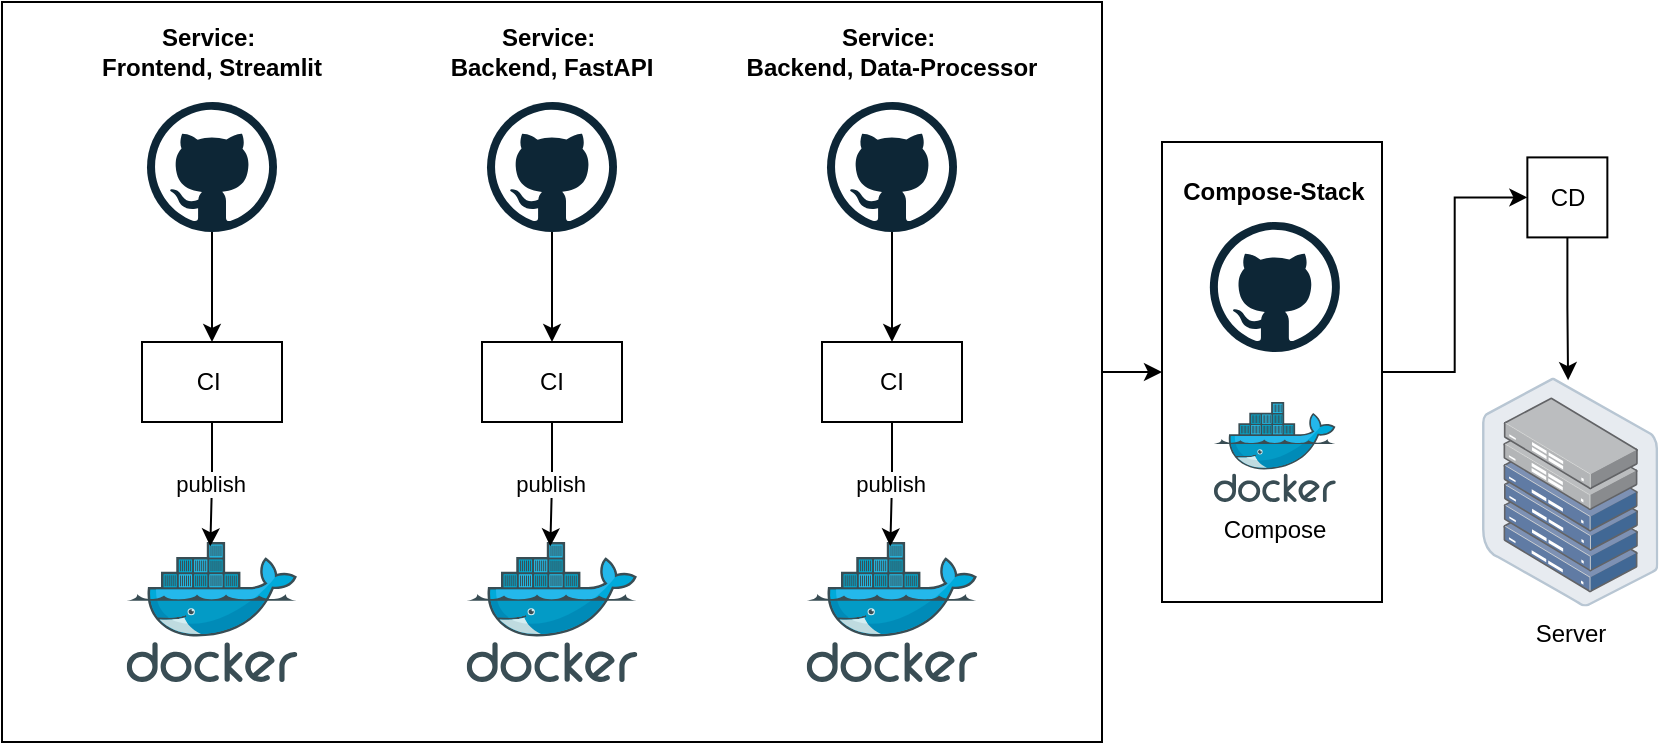 <mxfile version="26.0.16">
  <diagram name="Seite-1" id="C0mX4AlOYedvDiONm1UZ">
    <mxGraphModel dx="1047" dy="955" grid="1" gridSize="10" guides="1" tooltips="1" connect="1" arrows="1" fold="1" page="1" pageScale="1" pageWidth="827" pageHeight="1169" math="0" shadow="0">
      <root>
        <mxCell id="0" />
        <mxCell id="1" parent="0" />
        <mxCell id="xq37qWWrgBNqL2LhlARQ-3" style="edgeStyle=orthogonalEdgeStyle;rounded=0;orthogonalLoop=1;jettySize=auto;html=1;" parent="1" source="-5nR3zmqGwLBVs8ZNcRx-40" target="-5nR3zmqGwLBVs8ZNcRx-41" edge="1">
          <mxGeometry relative="1" as="geometry" />
        </mxCell>
        <mxCell id="-5nR3zmqGwLBVs8ZNcRx-40" value="" style="rounded=0;whiteSpace=wrap;html=1;" parent="1" vertex="1">
          <mxGeometry x="950" y="170" width="550" height="370" as="geometry" />
        </mxCell>
        <mxCell id="-5nR3zmqGwLBVs8ZNcRx-2" value="CI&amp;nbsp;" style="rounded=0;whiteSpace=wrap;html=1;" parent="1" vertex="1">
          <mxGeometry x="1020.0" y="340" width="70" height="40" as="geometry" />
        </mxCell>
        <mxCell id="-5nR3zmqGwLBVs8ZNcRx-5" value="Server" style="image;points=[];aspect=fixed;html=1;align=center;shadow=0;dashed=0;image=img/lib/allied_telesis/storage/Datacenter_Server_Half_Rack_ToR.svg;" parent="1" vertex="1">
          <mxGeometry x="1690.0" y="357.7" width="88.2" height="114.6" as="geometry" />
        </mxCell>
        <mxCell id="-5nR3zmqGwLBVs8ZNcRx-6" value="" style="image;sketch=0;aspect=fixed;html=1;points=[];align=center;fontSize=12;image=img/lib/mscae/Docker.svg;" parent="1" vertex="1">
          <mxGeometry x="1012.32" y="440" width="85.37" height="70" as="geometry" />
        </mxCell>
        <mxCell id="-5nR3zmqGwLBVs8ZNcRx-9" value="&lt;b&gt;Service:&amp;nbsp;&lt;/b&gt;&lt;div&gt;&lt;b&gt;Frontend, Streamlit&lt;/b&gt;&lt;/div&gt;" style="text;html=1;align=center;verticalAlign=middle;whiteSpace=wrap;rounded=0;" parent="1" vertex="1">
          <mxGeometry x="970.01" y="180" width="170" height="30" as="geometry" />
        </mxCell>
        <mxCell id="-5nR3zmqGwLBVs8ZNcRx-13" value="&lt;div&gt;&lt;br&gt;&lt;/div&gt;&lt;div&gt;&lt;br&gt;&lt;/div&gt;" style="edgeStyle=orthogonalEdgeStyle;rounded=0;orthogonalLoop=1;jettySize=auto;html=1;entryX=0.5;entryY=0;entryDx=0;entryDy=0;" parent="1" source="-5nR3zmqGwLBVs8ZNcRx-11" target="-5nR3zmqGwLBVs8ZNcRx-2" edge="1">
          <mxGeometry relative="1" as="geometry" />
        </mxCell>
        <mxCell id="-5nR3zmqGwLBVs8ZNcRx-11" value="" style="dashed=0;outlineConnect=0;html=1;align=center;labelPosition=center;verticalLabelPosition=bottom;verticalAlign=top;shape=mxgraph.weblogos.github" parent="1" vertex="1">
          <mxGeometry x="1022.5" y="220" width="65" height="65" as="geometry" />
        </mxCell>
        <mxCell id="-5nR3zmqGwLBVs8ZNcRx-14" value="publish" style="edgeStyle=orthogonalEdgeStyle;rounded=0;orthogonalLoop=1;jettySize=auto;html=1;entryX=0.49;entryY=0.031;entryDx=0;entryDy=0;entryPerimeter=0;" parent="1" source="-5nR3zmqGwLBVs8ZNcRx-2" target="-5nR3zmqGwLBVs8ZNcRx-6" edge="1">
          <mxGeometry relative="1" as="geometry" />
        </mxCell>
        <mxCell id="-5nR3zmqGwLBVs8ZNcRx-17" value="CI" style="rounded=0;whiteSpace=wrap;html=1;" parent="1" vertex="1">
          <mxGeometry x="1190" y="340" width="70" height="40" as="geometry" />
        </mxCell>
        <mxCell id="-5nR3zmqGwLBVs8ZNcRx-18" value="" style="image;sketch=0;aspect=fixed;html=1;points=[];align=center;fontSize=12;image=img/lib/mscae/Docker.svg;" parent="1" vertex="1">
          <mxGeometry x="1182.32" y="440" width="85.37" height="70" as="geometry" />
        </mxCell>
        <mxCell id="-5nR3zmqGwLBVs8ZNcRx-19" value="&lt;b&gt;Service:&amp;nbsp;&lt;/b&gt;&lt;div&gt;&lt;b&gt;Backend, FastAPI&lt;/b&gt;&lt;/div&gt;" style="text;html=1;align=center;verticalAlign=middle;whiteSpace=wrap;rounded=0;" parent="1" vertex="1">
          <mxGeometry x="1140" y="180" width="170" height="30" as="geometry" />
        </mxCell>
        <mxCell id="-5nR3zmqGwLBVs8ZNcRx-20" value="&lt;div&gt;&lt;br&gt;&lt;/div&gt;&lt;div&gt;&lt;br&gt;&lt;/div&gt;" style="edgeStyle=orthogonalEdgeStyle;rounded=0;orthogonalLoop=1;jettySize=auto;html=1;entryX=0.5;entryY=0;entryDx=0;entryDy=0;" parent="1" source="-5nR3zmqGwLBVs8ZNcRx-21" target="-5nR3zmqGwLBVs8ZNcRx-17" edge="1">
          <mxGeometry relative="1" as="geometry" />
        </mxCell>
        <mxCell id="-5nR3zmqGwLBVs8ZNcRx-21" value="" style="dashed=0;outlineConnect=0;html=1;align=center;labelPosition=center;verticalLabelPosition=bottom;verticalAlign=top;shape=mxgraph.weblogos.github" parent="1" vertex="1">
          <mxGeometry x="1192.5" y="220" width="65" height="65" as="geometry" />
        </mxCell>
        <mxCell id="-5nR3zmqGwLBVs8ZNcRx-22" value="publish" style="edgeStyle=orthogonalEdgeStyle;rounded=0;orthogonalLoop=1;jettySize=auto;html=1;entryX=0.49;entryY=0.031;entryDx=0;entryDy=0;entryPerimeter=0;" parent="1" source="-5nR3zmqGwLBVs8ZNcRx-17" target="-5nR3zmqGwLBVs8ZNcRx-18" edge="1">
          <mxGeometry relative="1" as="geometry" />
        </mxCell>
        <mxCell id="-5nR3zmqGwLBVs8ZNcRx-23" value="CI" style="rounded=0;whiteSpace=wrap;html=1;" parent="1" vertex="1">
          <mxGeometry x="1360" y="340" width="70" height="40" as="geometry" />
        </mxCell>
        <mxCell id="-5nR3zmqGwLBVs8ZNcRx-24" value="" style="image;sketch=0;aspect=fixed;html=1;points=[];align=center;fontSize=12;image=img/lib/mscae/Docker.svg;" parent="1" vertex="1">
          <mxGeometry x="1352.32" y="440" width="85.37" height="70" as="geometry" />
        </mxCell>
        <mxCell id="-5nR3zmqGwLBVs8ZNcRx-25" value="&lt;b&gt;Service:&amp;nbsp;&lt;/b&gt;&lt;div&gt;&lt;b&gt;Backend, Data-Processor&lt;/b&gt;&lt;/div&gt;" style="text;html=1;align=center;verticalAlign=middle;whiteSpace=wrap;rounded=0;" parent="1" vertex="1">
          <mxGeometry x="1310" y="180" width="170" height="30" as="geometry" />
        </mxCell>
        <mxCell id="-5nR3zmqGwLBVs8ZNcRx-26" value="&lt;div&gt;&lt;br&gt;&lt;/div&gt;&lt;div&gt;&lt;br&gt;&lt;/div&gt;" style="edgeStyle=orthogonalEdgeStyle;rounded=0;orthogonalLoop=1;jettySize=auto;html=1;entryX=0.5;entryY=0;entryDx=0;entryDy=0;" parent="1" source="-5nR3zmqGwLBVs8ZNcRx-27" target="-5nR3zmqGwLBVs8ZNcRx-23" edge="1">
          <mxGeometry relative="1" as="geometry" />
        </mxCell>
        <mxCell id="-5nR3zmqGwLBVs8ZNcRx-27" value="" style="dashed=0;outlineConnect=0;html=1;align=center;labelPosition=center;verticalLabelPosition=bottom;verticalAlign=top;shape=mxgraph.weblogos.github" parent="1" vertex="1">
          <mxGeometry x="1362.5" y="220" width="65" height="65" as="geometry" />
        </mxCell>
        <mxCell id="-5nR3zmqGwLBVs8ZNcRx-28" value="publish" style="edgeStyle=orthogonalEdgeStyle;rounded=0;orthogonalLoop=1;jettySize=auto;html=1;entryX=0.49;entryY=0.031;entryDx=0;entryDy=0;entryPerimeter=0;" parent="1" source="-5nR3zmqGwLBVs8ZNcRx-23" target="-5nR3zmqGwLBVs8ZNcRx-24" edge="1">
          <mxGeometry relative="1" as="geometry" />
        </mxCell>
        <mxCell id="-5nR3zmqGwLBVs8ZNcRx-49" value="CD" style="rounded=0;whiteSpace=wrap;html=1;" parent="1" vertex="1">
          <mxGeometry x="1712.68" y="247.7" width="40" height="40" as="geometry" />
        </mxCell>
        <mxCell id="xq37qWWrgBNqL2LhlARQ-1" style="edgeStyle=orthogonalEdgeStyle;rounded=0;orthogonalLoop=1;jettySize=auto;html=1;entryX=0.488;entryY=0.012;entryDx=0;entryDy=0;entryPerimeter=0;" parent="1" source="-5nR3zmqGwLBVs8ZNcRx-49" target="-5nR3zmqGwLBVs8ZNcRx-5" edge="1">
          <mxGeometry relative="1" as="geometry" />
        </mxCell>
        <mxCell id="xq37qWWrgBNqL2LhlARQ-2" value="" style="group" parent="1" vertex="1" connectable="0">
          <mxGeometry x="1530" y="240" width="110" height="230" as="geometry" />
        </mxCell>
        <mxCell id="-5nR3zmqGwLBVs8ZNcRx-41" value="" style="rounded=0;whiteSpace=wrap;html=1;" parent="xq37qWWrgBNqL2LhlARQ-2" vertex="1">
          <mxGeometry width="110" height="230" as="geometry" />
        </mxCell>
        <mxCell id="-5nR3zmqGwLBVs8ZNcRx-35" value="" style="dashed=0;outlineConnect=0;html=1;align=center;labelPosition=center;verticalLabelPosition=bottom;verticalAlign=top;shape=mxgraph.weblogos.github" parent="xq37qWWrgBNqL2LhlARQ-2" vertex="1">
          <mxGeometry x="23.92" y="40" width="65" height="65" as="geometry" />
        </mxCell>
        <mxCell id="-5nR3zmqGwLBVs8ZNcRx-36" value="&lt;b&gt;Compose-Stack&lt;/b&gt;" style="text;html=1;align=center;verticalAlign=middle;whiteSpace=wrap;rounded=0;" parent="xq37qWWrgBNqL2LhlARQ-2" vertex="1">
          <mxGeometry x="6.42" y="10" width="100" height="30" as="geometry" />
        </mxCell>
        <mxCell id="-5nR3zmqGwLBVs8ZNcRx-47" value="Compose" style="image;sketch=0;aspect=fixed;html=1;points=[];align=center;fontSize=12;image=img/lib/mscae/Docker.svg;" parent="xq37qWWrgBNqL2LhlARQ-2" vertex="1">
          <mxGeometry x="25.93" y="130" width="60.98" height="50" as="geometry" />
        </mxCell>
        <mxCell id="xq37qWWrgBNqL2LhlARQ-4" style="edgeStyle=orthogonalEdgeStyle;rounded=0;orthogonalLoop=1;jettySize=auto;html=1;" parent="1" source="-5nR3zmqGwLBVs8ZNcRx-41" target="-5nR3zmqGwLBVs8ZNcRx-49" edge="1">
          <mxGeometry relative="1" as="geometry" />
        </mxCell>
      </root>
    </mxGraphModel>
  </diagram>
</mxfile>

